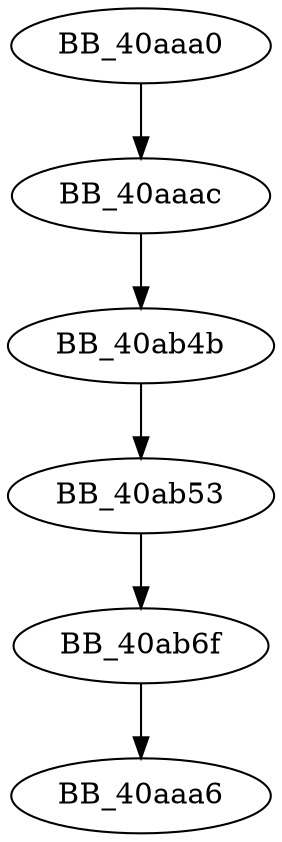 DiGraph sub_40AAA0{
BB_40aaa0->BB_40aaac
BB_40aaac->BB_40ab4b
BB_40ab4b->BB_40ab53
BB_40ab53->BB_40ab6f
BB_40ab6f->BB_40aaa6
}

